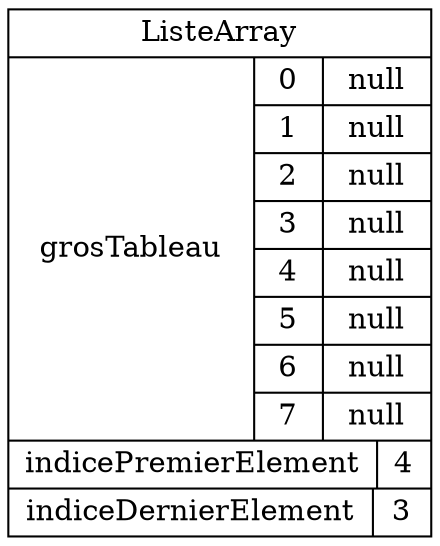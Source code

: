 digraph "arrayList00" {
graph ["rankdir"="LR","compound"="true"]
"" ["shape"="record","label"="<_C>ListeArray|{grosTableau|{{0|null}|{1|null}|{2|null}|{3|null}|{4|null}|{5|null}|{6|null}|{7|null}}}|{indicePremierElement|4}|{indiceDernierElement|3}","style"="filled","fillcolor"="white"]
}